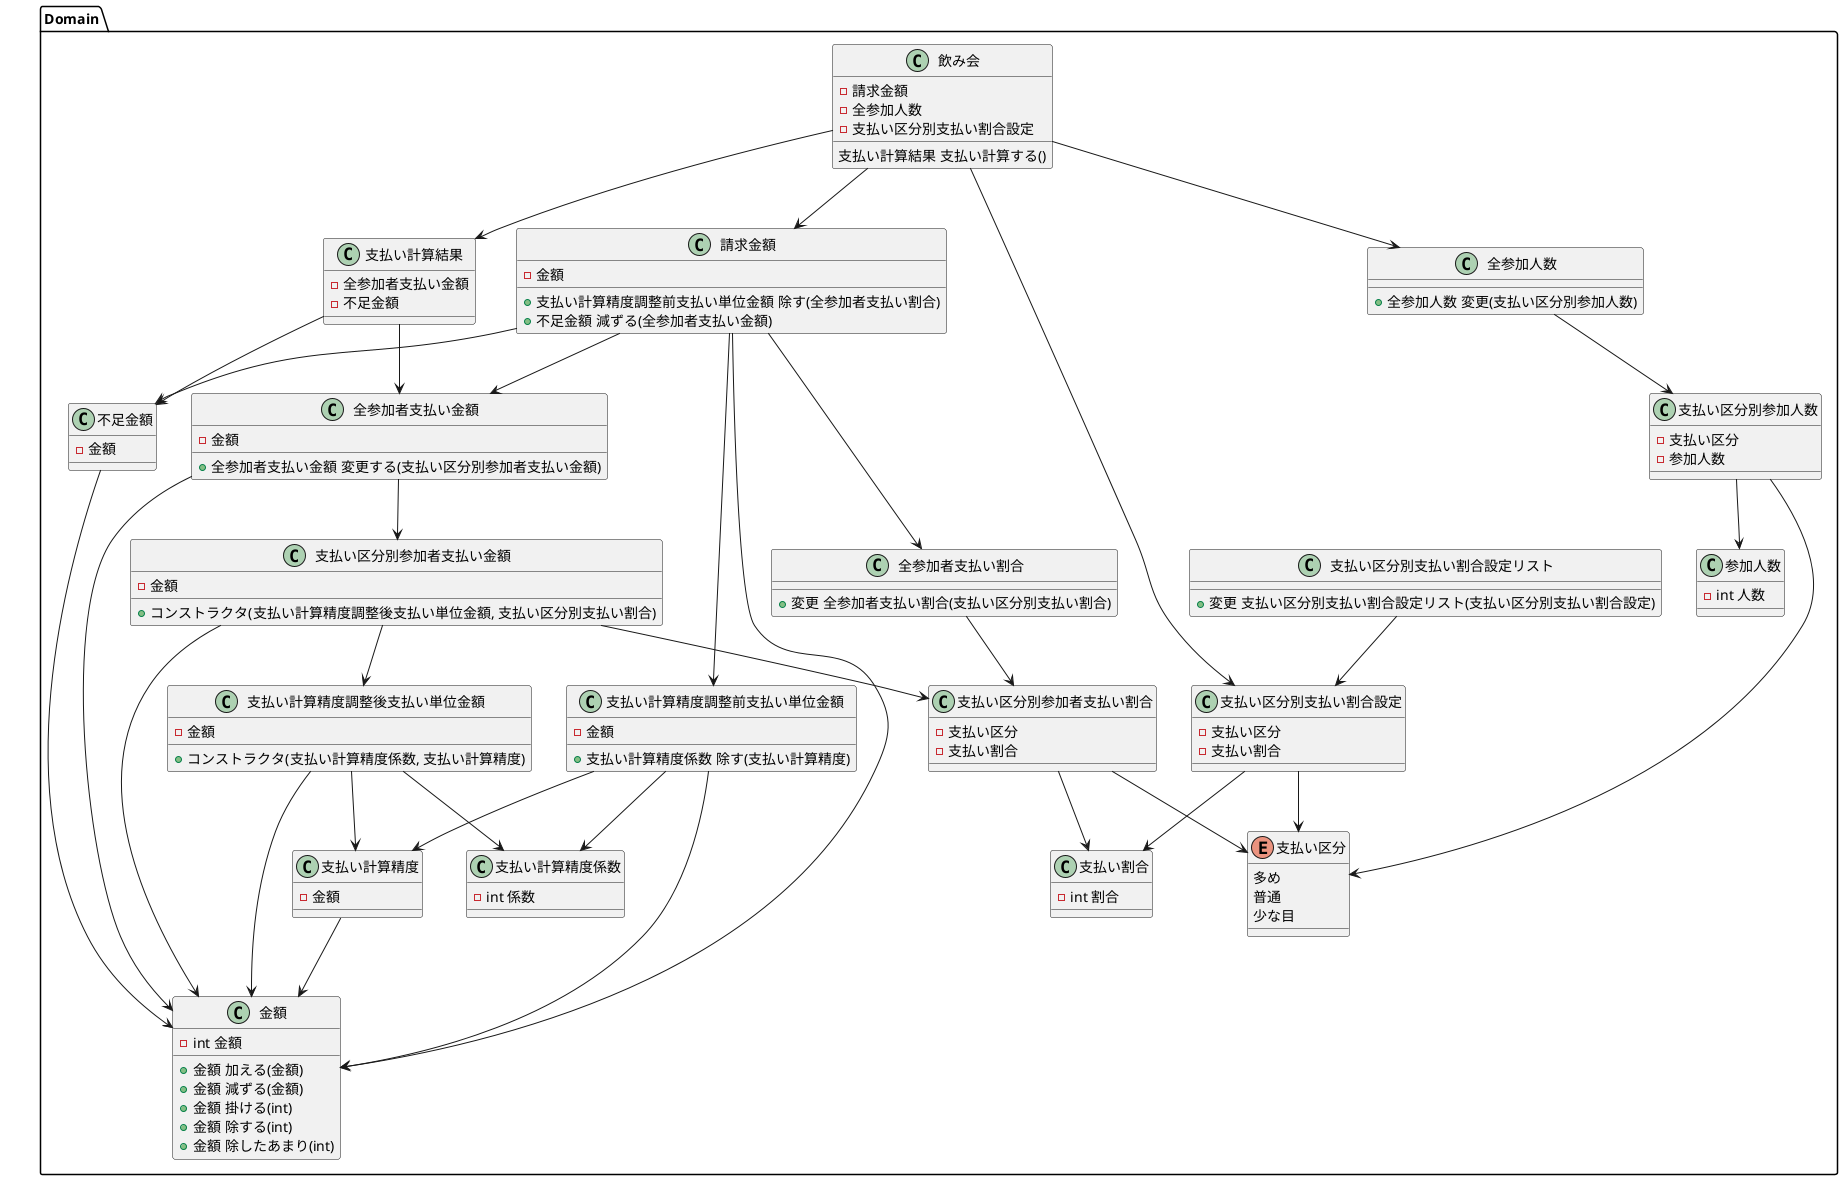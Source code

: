 @startuml model
package Domain {

    class 支払い計算結果 {
        - 全参加者支払い金額
        - 不足金額
    }

    class 金額 {
        - int 金額
        + 金額 加える(金額)
        + 金額 減ずる(金額)
        + 金額 掛ける(int)
        + 金額 除する(int)
        + 金額 除したあまり(int)
    }

    class 請求金額 {
        - 金額
        + 支払い計算精度調整前支払い単位金額 除す(全参加者支払い割合)
        + 不足金額 減ずる(全参加者支払い金額)
    }

    class 全参加者支払い金額 {
        - 金額
        + 全参加者支払い金額 変更する(支払い区分別参加者支払い金額)
    }

    class 支払い区分別参加者支払い金額 {
        - 金額
        + コンストラクタ(支払い計算精度調整後支払い単位金額, 支払い区分別支払い割合)
    }

    class 不足金額 {
        - 金額
    }

    class 支払い計算精度調整前支払い単位金額 {
        - 金額
        + 支払い計算精度係数 除す(支払い計算精度)
    }

    class 支払い計算精度調整後支払い単位金額 {
        - 金額
        + コンストラクタ(支払い計算精度係数, 支払い計算精度)
    }

    class 支払い計算精度 {
        - 金額
    }

    class 支払い計算精度係数 {
        - int 係数
    }
        
    enum 支払い区分 {
        多め
        普通
        少な目
    }

    class 支払い割合 {
        - int 割合
    }

    class 支払い区分別支払い割合設定 {
        - 支払い区分
        - 支払い割合
    }

    class 支払い区分別支払い割合設定リスト {
        + 変更 支払い区分別支払い割合設定リスト(支払い区分別支払い割合設定)
    }

    class 支払い区分別参加者支払い割合 {
        - 支払い区分
        - 支払い割合
    }

    class 全参加者支払い割合 {
        + 変更 全参加者支払い割合(支払い区分別支払い割合)
    }

    class 飲み会 {
        - 請求金額
        - 全参加人数
        - 支払い区分別支払い割合設定
        支払い計算結果 支払い計算する()
    }

    class 参加人数 {
        - int 人数
    }

    class 支払い区分別参加人数 {
        - 支払い区分
        - 参加人数
    }

    class 全参加人数 {
        + 全参加人数 変更(支払い区分別参加人数)
    }
}

支払い計算結果 --> 全参加者支払い金額
支払い計算結果 --> 不足金額

請求金額 --> 支払い計算精度調整前支払い単位金額
請求金額 --> 全参加者支払い割合
請求金額 --> 全参加者支払い金額
請求金額 --> 不足金額

支払い区分別参加者支払い金額 --> 支払い計算精度調整後支払い単位金額
支払い区分別参加者支払い金額 --> 支払い区分別参加者支払い割合

全参加者支払い金額 --> 支払い区分別参加者支払い金額

支払い計算精度調整前支払い単位金額 --> 支払い計算精度係数
支払い計算精度調整前支払い単位金額 --> 支払い計算精度

支払い計算精度調整後支払い単位金額 --> 支払い計算精度係数
支払い計算精度調整後支払い単位金額 --> 支払い計算精度

支払い区分別支払い割合設定 --> 支払い区分
支払い区分別支払い割合設定 --> 支払い割合

支払い区分別支払い割合設定リスト --> 支払い区分別支払い割合設定

支払い区分別参加者支払い割合 --> 支払い区分
支払い区分別参加者支払い割合 --> 支払い割合

全参加者支払い割合 --> 支払い区分別参加者支払い割合

飲み会 --> 支払い計算結果
飲み会 --> 請求金額
飲み会 --> 全参加人数
飲み会 --> 支払い区分別支払い割合設定

支払い区分別参加人数 --> 支払い区分
支払い区分別参加人数 --> 参加人数

全参加人数 --> 支払い区分別参加人数

請求金額 --> 金額
全参加者支払い金額 --> 金額
支払い区分別参加者支払い金額 --> 金額
不足金額 --> 金額
支払い計算精度調整前支払い単位金額 --> 金額
支払い計算精度調整後支払い単位金額 --> 金額
支払い計算精度 --> 金額
@enduml